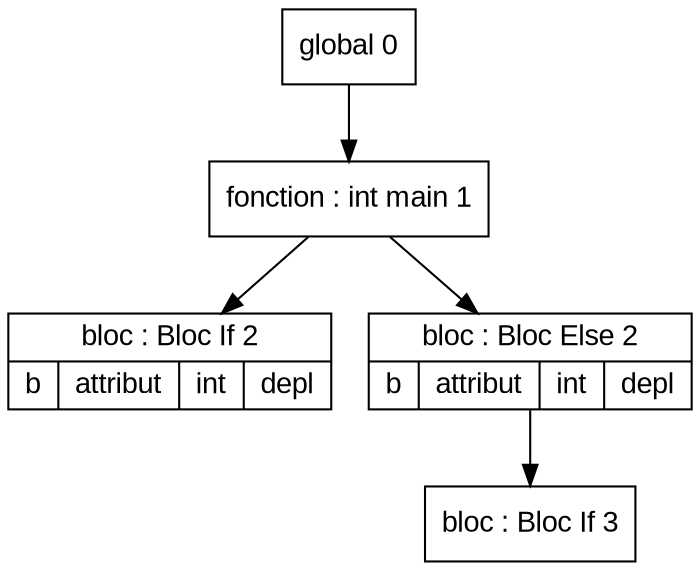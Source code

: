 digraph "tds"{

	node [fontname="Arial"];

	N2 [shape=record label="{ bloc : Bloc If  2
	| { b | attribut | int | depl }
	}"];

	N4 [shape=record label="{ bloc : Bloc If  3
	}"];

	N3 [shape=record label="{ bloc : Bloc Else  2
	| { b | attribut | int | depl }
	}"];

	N1 [shape=record label="{ fonction : int main 1
	}"];

	N0 [shape=record label="{ global 0
	}"];


	N0 -> N1; 
	N1 -> N2; 
	N1 -> N3; 
	N3 -> N4; 
}
